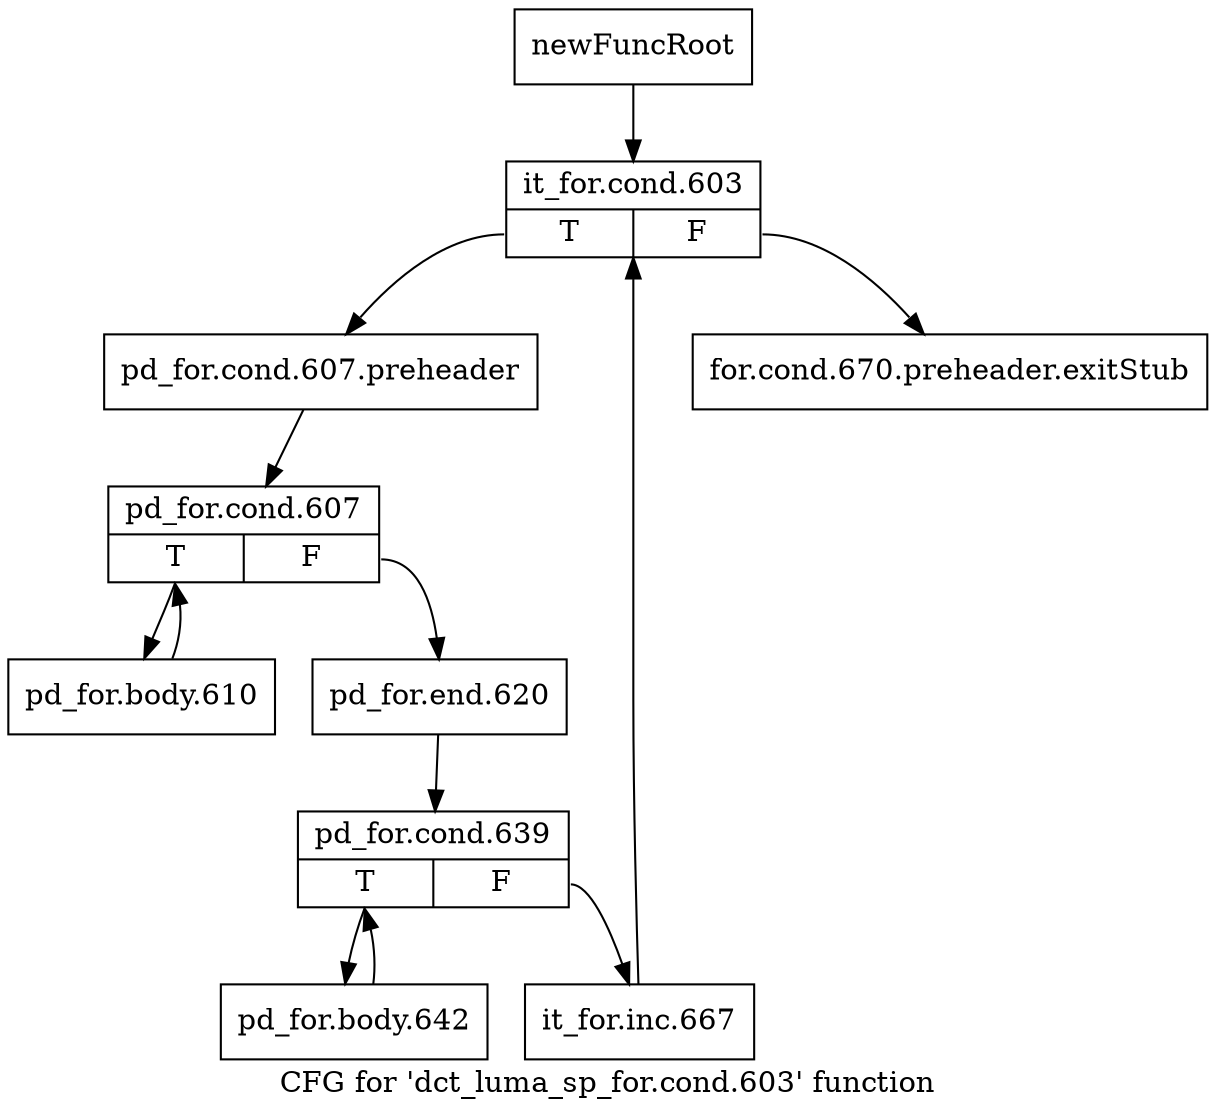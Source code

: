 digraph "CFG for 'dct_luma_sp_for.cond.603' function" {
	label="CFG for 'dct_luma_sp_for.cond.603' function";

	Node0x22cbef0 [shape=record,label="{newFuncRoot}"];
	Node0x22cbef0 -> Node0x22cbf90;
	Node0x22cbf40 [shape=record,label="{for.cond.670.preheader.exitStub}"];
	Node0x22cbf90 [shape=record,label="{it_for.cond.603|{<s0>T|<s1>F}}"];
	Node0x22cbf90:s0 -> Node0x22cbfe0;
	Node0x22cbf90:s1 -> Node0x22cbf40;
	Node0x22cbfe0 [shape=record,label="{pd_for.cond.607.preheader}"];
	Node0x22cbfe0 -> Node0x22cc030;
	Node0x22cc030 [shape=record,label="{pd_for.cond.607|{<s0>T|<s1>F}}"];
	Node0x22cc030:s0 -> Node0x22cc1c0;
	Node0x22cc030:s1 -> Node0x22cc080;
	Node0x22cc080 [shape=record,label="{pd_for.end.620}"];
	Node0x22cc080 -> Node0x22cc0d0;
	Node0x22cc0d0 [shape=record,label="{pd_for.cond.639|{<s0>T|<s1>F}}"];
	Node0x22cc0d0:s0 -> Node0x22cc170;
	Node0x22cc0d0:s1 -> Node0x22cc120;
	Node0x22cc120 [shape=record,label="{it_for.inc.667}"];
	Node0x22cc120 -> Node0x22cbf90;
	Node0x22cc170 [shape=record,label="{pd_for.body.642}"];
	Node0x22cc170 -> Node0x22cc0d0;
	Node0x22cc1c0 [shape=record,label="{pd_for.body.610}"];
	Node0x22cc1c0 -> Node0x22cc030;
}
